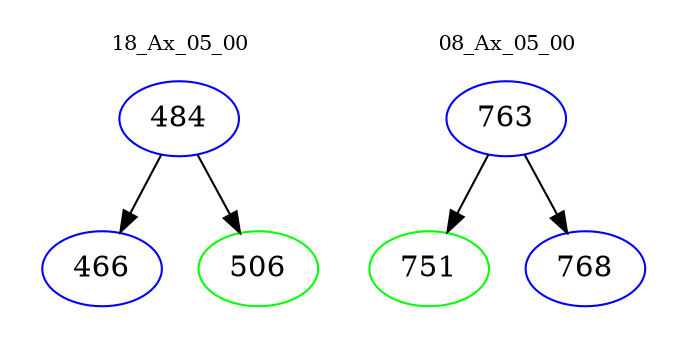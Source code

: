 digraph{
subgraph cluster_0 {
color = white
label = "18_Ax_05_00";
fontsize=10;
T0_484 [label="484", color="blue"]
T0_484 -> T0_466 [color="black"]
T0_466 [label="466", color="blue"]
T0_484 -> T0_506 [color="black"]
T0_506 [label="506", color="green"]
}
subgraph cluster_1 {
color = white
label = "08_Ax_05_00";
fontsize=10;
T1_763 [label="763", color="blue"]
T1_763 -> T1_751 [color="black"]
T1_751 [label="751", color="green"]
T1_763 -> T1_768 [color="black"]
T1_768 [label="768", color="blue"]
}
}
